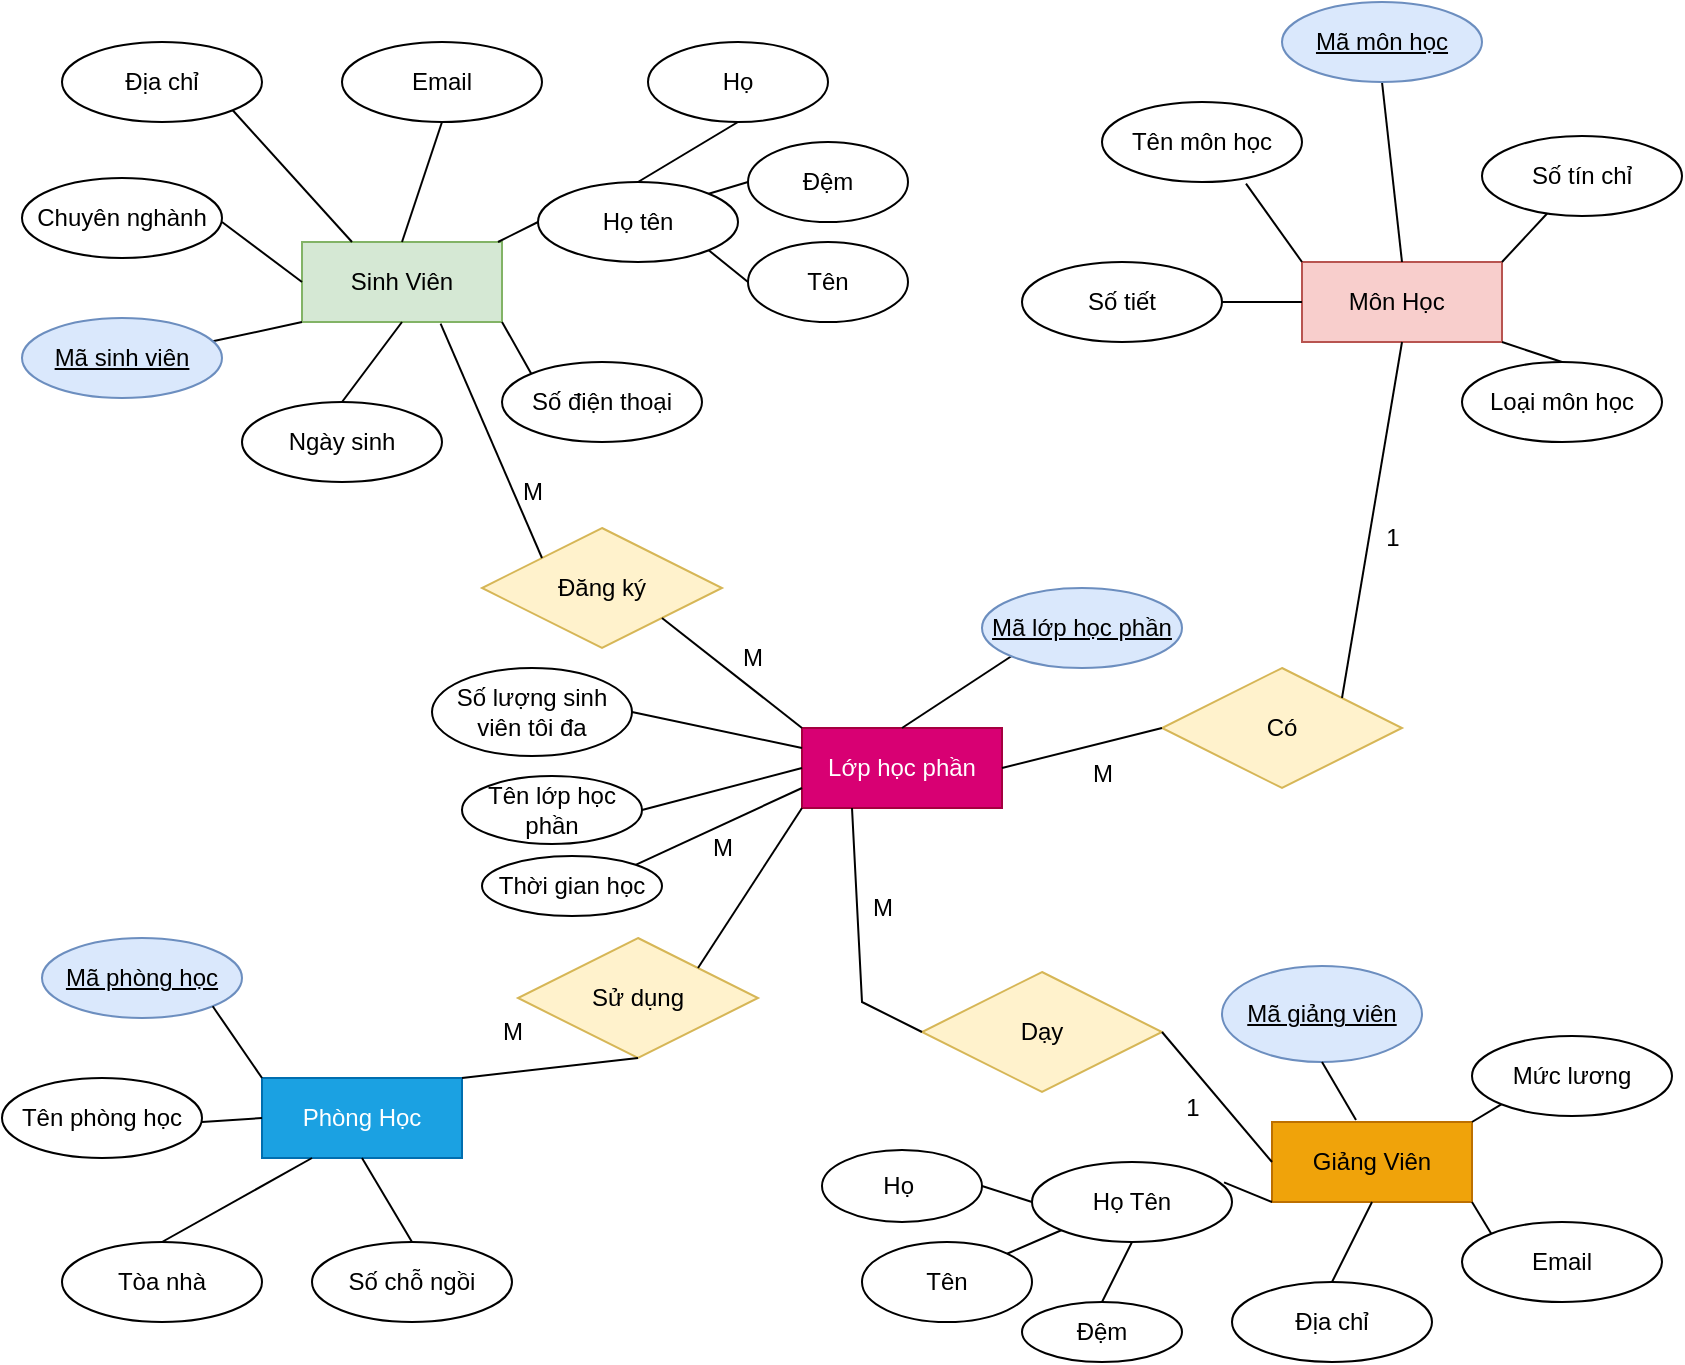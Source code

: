 <mxfile version="26.2.15">
  <diagram id="R2lEEEUBdFMjLlhIrx00" name="Page-1">
    <mxGraphModel dx="1042" dy="570" grid="1" gridSize="10" guides="1" tooltips="1" connect="1" arrows="1" fold="1" page="1" pageScale="1" pageWidth="850" pageHeight="1100" math="0" shadow="0" extFonts="Permanent Marker^https://fonts.googleapis.com/css?family=Permanent+Marker">
      <root>
        <mxCell id="0" />
        <mxCell id="1" parent="0" />
        <mxCell id="PMT8ZnOJyHkaYHEn1Fsm-1" value="Sinh Viên" style="whiteSpace=wrap;html=1;align=center;fillColor=#d5e8d4;strokeColor=#82b366;" parent="1" vertex="1">
          <mxGeometry x="160" y="133" width="100" height="40" as="geometry" />
        </mxCell>
        <mxCell id="PMT8ZnOJyHkaYHEn1Fsm-2" value="Giảng Viên" style="whiteSpace=wrap;html=1;align=center;fillColor=#f0a30a;fontColor=#000000;strokeColor=#BD7000;" parent="1" vertex="1">
          <mxGeometry x="645" y="573" width="100" height="40" as="geometry" />
        </mxCell>
        <mxCell id="PMT8ZnOJyHkaYHEn1Fsm-3" value="Môn Học&lt;span style=&quot;white-space: pre;&quot;&gt;&#x9;&lt;/span&gt;" style="whiteSpace=wrap;html=1;align=center;fillColor=#f8cecc;strokeColor=#b85450;" parent="1" vertex="1">
          <mxGeometry x="660" y="143" width="100" height="40" as="geometry" />
        </mxCell>
        <mxCell id="PMT8ZnOJyHkaYHEn1Fsm-4" value="Phòng Học" style="whiteSpace=wrap;html=1;align=center;fillColor=#1ba1e2;fontColor=#ffffff;strokeColor=#006EAF;" parent="1" vertex="1">
          <mxGeometry x="140" y="551" width="100" height="40" as="geometry" />
        </mxCell>
        <mxCell id="PMT8ZnOJyHkaYHEn1Fsm-5" value="&lt;font style=&quot;vertical-align: inherit;&quot;&gt;&lt;font style=&quot;vertical-align: inherit;&quot;&gt;Địa chỉ&lt;/font&gt;&lt;/font&gt;" style="ellipse;whiteSpace=wrap;html=1;align=center;" parent="1" vertex="1">
          <mxGeometry x="40" y="33" width="100" height="40" as="geometry" />
        </mxCell>
        <mxCell id="PMT8ZnOJyHkaYHEn1Fsm-6" value="&lt;font style=&quot;vertical-align: inherit;&quot;&gt;&lt;font style=&quot;vertical-align: inherit;&quot;&gt;&lt;font style=&quot;vertical-align: inherit;&quot;&gt;&lt;font style=&quot;vertical-align: inherit;&quot;&gt;Email&lt;/font&gt;&lt;/font&gt;&lt;/font&gt;&lt;/font&gt;" style="ellipse;whiteSpace=wrap;html=1;align=center;" parent="1" vertex="1">
          <mxGeometry x="180" y="33" width="100" height="40" as="geometry" />
        </mxCell>
        <mxCell id="PMT8ZnOJyHkaYHEn1Fsm-7" value="&lt;font style=&quot;vertical-align: inherit;&quot;&gt;&lt;font style=&quot;vertical-align: inherit;&quot;&gt;&lt;font style=&quot;vertical-align: inherit;&quot;&gt;&lt;font style=&quot;vertical-align: inherit;&quot;&gt;Chuyên nghành&lt;/font&gt;&lt;/font&gt;&lt;/font&gt;&lt;/font&gt;" style="ellipse;whiteSpace=wrap;html=1;align=center;" parent="1" vertex="1">
          <mxGeometry x="20" y="101" width="100" height="40" as="geometry" />
        </mxCell>
        <mxCell id="PMT8ZnOJyHkaYHEn1Fsm-9" value="&lt;font style=&quot;vertical-align: inherit;&quot;&gt;&lt;font style=&quot;vertical-align: inherit;&quot;&gt;&lt;font style=&quot;vertical-align: inherit;&quot;&gt;&lt;font style=&quot;vertical-align: inherit;&quot;&gt;&lt;font style=&quot;vertical-align: inherit;&quot;&gt;&lt;font style=&quot;vertical-align: inherit;&quot;&gt;&lt;font style=&quot;vertical-align: inherit;&quot;&gt;&lt;font style=&quot;vertical-align: inherit;&quot;&gt;Ngày sinh&lt;/font&gt;&lt;/font&gt;&lt;/font&gt;&lt;/font&gt;&lt;/font&gt;&lt;/font&gt;&lt;/font&gt;&lt;/font&gt;" style="ellipse;whiteSpace=wrap;html=1;align=center;" parent="1" vertex="1">
          <mxGeometry x="130" y="213" width="100" height="40" as="geometry" />
        </mxCell>
        <mxCell id="PMT8ZnOJyHkaYHEn1Fsm-10" value="&lt;font style=&quot;vertical-align: inherit;&quot;&gt;&lt;font style=&quot;vertical-align: inherit;&quot;&gt;&lt;font style=&quot;vertical-align: inherit;&quot;&gt;&lt;font style=&quot;vertical-align: inherit;&quot;&gt;&lt;font style=&quot;vertical-align: inherit;&quot;&gt;&lt;font style=&quot;vertical-align: inherit;&quot;&gt;&lt;font style=&quot;vertical-align: inherit;&quot;&gt;&lt;font style=&quot;vertical-align: inherit;&quot;&gt;&lt;font style=&quot;vertical-align: inherit;&quot;&gt;&lt;font style=&quot;vertical-align: inherit;&quot;&gt;Họ tên&lt;/font&gt;&lt;/font&gt;&lt;/font&gt;&lt;/font&gt;&lt;/font&gt;&lt;/font&gt;&lt;/font&gt;&lt;/font&gt;&lt;/font&gt;&lt;/font&gt;" style="ellipse;whiteSpace=wrap;html=1;align=center;" parent="1" vertex="1">
          <mxGeometry x="278" y="103" width="100" height="40" as="geometry" />
        </mxCell>
        <mxCell id="PMT8ZnOJyHkaYHEn1Fsm-11" value="&lt;font style=&quot;vertical-align: inherit;&quot;&gt;&lt;font style=&quot;vertical-align: inherit;&quot;&gt;&lt;font style=&quot;vertical-align: inherit;&quot;&gt;&lt;font style=&quot;vertical-align: inherit;&quot;&gt;&lt;font style=&quot;vertical-align: inherit;&quot;&gt;&lt;font style=&quot;vertical-align: inherit;&quot;&gt;&lt;font style=&quot;vertical-align: inherit;&quot;&gt;&lt;font style=&quot;vertical-align: inherit;&quot;&gt;&lt;font style=&quot;vertical-align: inherit;&quot;&gt;&lt;font style=&quot;vertical-align: inherit;&quot;&gt;&lt;font style=&quot;vertical-align: inherit;&quot;&gt;&lt;font style=&quot;vertical-align: inherit;&quot;&gt;&lt;font style=&quot;vertical-align: inherit;&quot;&gt;&lt;font style=&quot;vertical-align: inherit;&quot;&gt;&lt;font style=&quot;vertical-align: inherit;&quot;&gt;&lt;font style=&quot;vertical-align: inherit;&quot;&gt;&lt;font style=&quot;vertical-align: inherit;&quot;&gt;&lt;font style=&quot;vertical-align: inherit;&quot;&gt;&lt;font style=&quot;vertical-align: inherit;&quot;&gt;&lt;font style=&quot;vertical-align: inherit;&quot;&gt;Họ&lt;/font&gt;&lt;/font&gt;&lt;/font&gt;&lt;/font&gt;&lt;/font&gt;&lt;/font&gt;&lt;/font&gt;&lt;/font&gt;&lt;/font&gt;&lt;/font&gt;&lt;/font&gt;&lt;/font&gt;&lt;/font&gt;&lt;/font&gt;&lt;/font&gt;&lt;/font&gt;&lt;/font&gt;&lt;/font&gt;&lt;/font&gt;&lt;/font&gt;" style="ellipse;whiteSpace=wrap;html=1;align=center;" parent="1" vertex="1">
          <mxGeometry x="333" y="33" width="90" height="40" as="geometry" />
        </mxCell>
        <mxCell id="PMT8ZnOJyHkaYHEn1Fsm-12" value="&lt;font style=&quot;vertical-align: inherit;&quot;&gt;&lt;font style=&quot;vertical-align: inherit;&quot;&gt;Đệm&lt;/font&gt;&lt;/font&gt;" style="ellipse;whiteSpace=wrap;html=1;align=center;" parent="1" vertex="1">
          <mxGeometry x="383" y="83" width="80" height="40" as="geometry" />
        </mxCell>
        <mxCell id="PMT8ZnOJyHkaYHEn1Fsm-13" value="&lt;font style=&quot;vertical-align: inherit;&quot;&gt;&lt;font style=&quot;vertical-align: inherit;&quot;&gt;&lt;font style=&quot;vertical-align: inherit;&quot;&gt;&lt;font style=&quot;vertical-align: inherit;&quot;&gt;&lt;font style=&quot;vertical-align: inherit;&quot;&gt;&lt;font style=&quot;vertical-align: inherit;&quot;&gt;&lt;font style=&quot;vertical-align: inherit;&quot;&gt;&lt;font style=&quot;vertical-align: inherit;&quot;&gt;&lt;font style=&quot;vertical-align: inherit;&quot;&gt;&lt;font style=&quot;vertical-align: inherit;&quot;&gt;&lt;font style=&quot;vertical-align: inherit;&quot;&gt;&lt;font style=&quot;vertical-align: inherit;&quot;&gt;Tên&lt;/font&gt;&lt;/font&gt;&lt;/font&gt;&lt;/font&gt;&lt;/font&gt;&lt;/font&gt;&lt;/font&gt;&lt;/font&gt;&lt;/font&gt;&lt;/font&gt;&lt;/font&gt;&lt;/font&gt;" style="ellipse;whiteSpace=wrap;html=1;align=center;" parent="1" vertex="1">
          <mxGeometry x="383" y="133" width="80" height="40" as="geometry" />
        </mxCell>
        <mxCell id="PMT8ZnOJyHkaYHEn1Fsm-14" value="" style="endArrow=none;html=1;rounded=0;entryX=0.5;entryY=1;entryDx=0;entryDy=0;exitX=0.5;exitY=0;exitDx=0;exitDy=0;" parent="1" source="PMT8ZnOJyHkaYHEn1Fsm-10" target="PMT8ZnOJyHkaYHEn1Fsm-11" edge="1">
          <mxGeometry relative="1" as="geometry">
            <mxPoint x="268" y="263" as="sourcePoint" />
            <mxPoint x="428" y="263" as="targetPoint" />
          </mxGeometry>
        </mxCell>
        <mxCell id="PMT8ZnOJyHkaYHEn1Fsm-15" value="" style="endArrow=none;html=1;rounded=0;entryX=0;entryY=0.5;entryDx=0;entryDy=0;exitX=1;exitY=1;exitDx=0;exitDy=0;" parent="1" source="PMT8ZnOJyHkaYHEn1Fsm-10" target="PMT8ZnOJyHkaYHEn1Fsm-13" edge="1">
          <mxGeometry relative="1" as="geometry">
            <mxPoint x="338" y="188" as="sourcePoint" />
            <mxPoint x="408" y="178" as="targetPoint" />
          </mxGeometry>
        </mxCell>
        <mxCell id="PMT8ZnOJyHkaYHEn1Fsm-16" value="" style="endArrow=none;html=1;rounded=0;entryX=0;entryY=0.5;entryDx=0;entryDy=0;exitX=1;exitY=0;exitDx=0;exitDy=0;" parent="1" source="PMT8ZnOJyHkaYHEn1Fsm-10" target="PMT8ZnOJyHkaYHEn1Fsm-12" edge="1">
          <mxGeometry relative="1" as="geometry">
            <mxPoint x="398" y="123" as="sourcePoint" />
            <mxPoint x="408" y="203" as="targetPoint" />
            <Array as="points" />
          </mxGeometry>
        </mxCell>
        <mxCell id="PMT8ZnOJyHkaYHEn1Fsm-17" value="" style="endArrow=none;html=1;rounded=0;exitX=1;exitY=0;exitDx=0;exitDy=0;entryX=0;entryY=0.5;entryDx=0;entryDy=0;" parent="1" target="PMT8ZnOJyHkaYHEn1Fsm-10" edge="1">
          <mxGeometry relative="1" as="geometry">
            <mxPoint x="258" y="133" as="sourcePoint" />
            <mxPoint x="438" y="263" as="targetPoint" />
          </mxGeometry>
        </mxCell>
        <mxCell id="PMT8ZnOJyHkaYHEn1Fsm-18" value="&lt;font style=&quot;vertical-align: inherit;&quot;&gt;&lt;font style=&quot;vertical-align: inherit;&quot;&gt;&lt;font style=&quot;vertical-align: inherit;&quot;&gt;&lt;font style=&quot;vertical-align: inherit;&quot;&gt;&lt;font style=&quot;vertical-align: inherit;&quot;&gt;&lt;font style=&quot;vertical-align: inherit;&quot;&gt;&lt;font style=&quot;vertical-align: inherit;&quot;&gt;&lt;font style=&quot;vertical-align: inherit;&quot;&gt;&lt;font style=&quot;vertical-align: inherit;&quot;&gt;&lt;font style=&quot;vertical-align: inherit;&quot;&gt;Số&amp;nbsp;điện thoại&lt;/font&gt;&lt;/font&gt;&lt;/font&gt;&lt;/font&gt;&lt;/font&gt;&lt;/font&gt;&lt;/font&gt;&lt;/font&gt;&lt;/font&gt;&lt;/font&gt;" style="ellipse;whiteSpace=wrap;html=1;align=center;" parent="1" vertex="1">
          <mxGeometry x="260" y="193" width="100" height="40" as="geometry" />
        </mxCell>
        <mxCell id="PMT8ZnOJyHkaYHEn1Fsm-19" value="" style="endArrow=none;html=1;rounded=0;entryX=0;entryY=0;entryDx=0;entryDy=0;exitX=1;exitY=1;exitDx=0;exitDy=0;" parent="1" source="PMT8ZnOJyHkaYHEn1Fsm-1" target="PMT8ZnOJyHkaYHEn1Fsm-18" edge="1">
          <mxGeometry relative="1" as="geometry">
            <mxPoint x="280" y="253" as="sourcePoint" />
            <mxPoint x="440" y="253" as="targetPoint" />
          </mxGeometry>
        </mxCell>
        <mxCell id="PMT8ZnOJyHkaYHEn1Fsm-20" value="" style="endArrow=none;html=1;rounded=0;entryX=1;entryY=1;entryDx=0;entryDy=0;exitX=0.25;exitY=0;exitDx=0;exitDy=0;" parent="1" source="PMT8ZnOJyHkaYHEn1Fsm-1" target="PMT8ZnOJyHkaYHEn1Fsm-5" edge="1">
          <mxGeometry relative="1" as="geometry">
            <mxPoint x="280" y="253" as="sourcePoint" />
            <mxPoint x="440" y="253" as="targetPoint" />
          </mxGeometry>
        </mxCell>
        <mxCell id="PMT8ZnOJyHkaYHEn1Fsm-21" value="" style="endArrow=none;html=1;rounded=0;entryX=0.5;entryY=1;entryDx=0;entryDy=0;exitX=0.5;exitY=0;exitDx=0;exitDy=0;" parent="1" source="PMT8ZnOJyHkaYHEn1Fsm-1" target="PMT8ZnOJyHkaYHEn1Fsm-6" edge="1">
          <mxGeometry relative="1" as="geometry">
            <mxPoint x="130" y="103" as="sourcePoint" />
            <mxPoint x="290" y="103" as="targetPoint" />
          </mxGeometry>
        </mxCell>
        <mxCell id="PMT8ZnOJyHkaYHEn1Fsm-22" value="" style="endArrow=none;html=1;rounded=0;exitX=1;exitY=0.5;exitDx=0;exitDy=0;entryX=0;entryY=0.5;entryDx=0;entryDy=0;" parent="1" target="PMT8ZnOJyHkaYHEn1Fsm-1" edge="1">
          <mxGeometry relative="1" as="geometry">
            <mxPoint x="120" y="123" as="sourcePoint" />
            <mxPoint x="440" y="253" as="targetPoint" />
          </mxGeometry>
        </mxCell>
        <mxCell id="PMT8ZnOJyHkaYHEn1Fsm-24" value="" style="endArrow=none;html=1;rounded=0;exitX=0.5;exitY=0;exitDx=0;exitDy=0;entryX=0.5;entryY=1;entryDx=0;entryDy=0;" parent="1" source="PMT8ZnOJyHkaYHEn1Fsm-9" target="PMT8ZnOJyHkaYHEn1Fsm-1" edge="1">
          <mxGeometry relative="1" as="geometry">
            <mxPoint x="280" y="253" as="sourcePoint" />
            <mxPoint x="440" y="253" as="targetPoint" />
          </mxGeometry>
        </mxCell>
        <mxCell id="PMT8ZnOJyHkaYHEn1Fsm-25" value="" style="endArrow=none;html=1;rounded=0;entryX=0;entryY=1;entryDx=0;entryDy=0;exitX=0.948;exitY=0.245;exitDx=0;exitDy=0;exitPerimeter=0;" parent="1" target="PMT8ZnOJyHkaYHEn1Fsm-1" edge="1">
          <mxGeometry relative="1" as="geometry">
            <mxPoint x="114.8" y="182.8" as="sourcePoint" />
            <mxPoint x="440" y="253" as="targetPoint" />
          </mxGeometry>
        </mxCell>
        <mxCell id="PMT8ZnOJyHkaYHEn1Fsm-27" value="&lt;font style=&quot;vertical-align: inherit;&quot;&gt;&lt;font style=&quot;vertical-align: inherit;&quot;&gt;&lt;font style=&quot;vertical-align: inherit;&quot;&gt;&lt;font style=&quot;vertical-align: inherit;&quot;&gt;&lt;font style=&quot;vertical-align: inherit;&quot;&gt;&lt;font style=&quot;vertical-align: inherit;&quot;&gt;&lt;font style=&quot;vertical-align: inherit;&quot;&gt;&lt;font style=&quot;vertical-align: inherit;&quot;&gt;&lt;font style=&quot;vertical-align: inherit;&quot;&gt;&lt;font style=&quot;vertical-align: inherit;&quot;&gt;&lt;font style=&quot;vertical-align: inherit;&quot;&gt;&lt;font style=&quot;vertical-align: inherit;&quot;&gt;Số tiết&lt;/font&gt;&lt;/font&gt;&lt;/font&gt;&lt;/font&gt;&lt;/font&gt;&lt;/font&gt;&lt;/font&gt;&lt;/font&gt;&lt;/font&gt;&lt;/font&gt;&lt;/font&gt;&lt;/font&gt;" style="ellipse;whiteSpace=wrap;html=1;align=center;" parent="1" vertex="1">
          <mxGeometry x="520" y="143" width="100" height="40" as="geometry" />
        </mxCell>
        <mxCell id="PMT8ZnOJyHkaYHEn1Fsm-28" value="&lt;font style=&quot;vertical-align: inherit;&quot;&gt;&lt;font style=&quot;vertical-align: inherit;&quot;&gt;&lt;font style=&quot;vertical-align: inherit;&quot;&gt;&lt;font style=&quot;vertical-align: inherit;&quot;&gt;&lt;font style=&quot;vertical-align: inherit;&quot;&gt;&lt;font style=&quot;vertical-align: inherit;&quot;&gt;&lt;font style=&quot;vertical-align: inherit;&quot;&gt;&lt;font style=&quot;vertical-align: inherit;&quot;&gt;&lt;font style=&quot;vertical-align: inherit;&quot;&gt;&lt;font style=&quot;vertical-align: inherit;&quot;&gt;&lt;font style=&quot;vertical-align: inherit;&quot;&gt;&lt;font style=&quot;vertical-align: inherit;&quot;&gt;Tên môn học&lt;/font&gt;&lt;/font&gt;&lt;/font&gt;&lt;/font&gt;&lt;/font&gt;&lt;/font&gt;&lt;/font&gt;&lt;/font&gt;&lt;/font&gt;&lt;/font&gt;&lt;/font&gt;&lt;/font&gt;" style="ellipse;whiteSpace=wrap;html=1;align=center;" parent="1" vertex="1">
          <mxGeometry x="560" y="63" width="100" height="40" as="geometry" />
        </mxCell>
        <mxCell id="PMT8ZnOJyHkaYHEn1Fsm-29" value="&lt;font style=&quot;vertical-align: inherit;&quot;&gt;&lt;font style=&quot;vertical-align: inherit;&quot;&gt;&lt;font style=&quot;vertical-align: inherit;&quot;&gt;&lt;font style=&quot;vertical-align: inherit;&quot;&gt;&lt;font style=&quot;vertical-align: inherit;&quot;&gt;&lt;font style=&quot;vertical-align: inherit;&quot;&gt;&lt;font style=&quot;vertical-align: inherit;&quot;&gt;&lt;font style=&quot;vertical-align: inherit;&quot;&gt;&lt;font style=&quot;vertical-align: inherit;&quot;&gt;&lt;font style=&quot;vertical-align: inherit;&quot;&gt;&lt;font style=&quot;vertical-align: inherit;&quot;&gt;&lt;font style=&quot;vertical-align: inherit;&quot;&gt;Loại môn học&lt;/font&gt;&lt;/font&gt;&lt;/font&gt;&lt;/font&gt;&lt;/font&gt;&lt;/font&gt;&lt;/font&gt;&lt;/font&gt;&lt;/font&gt;&lt;/font&gt;&lt;/font&gt;&lt;/font&gt;" style="ellipse;whiteSpace=wrap;html=1;align=center;" parent="1" vertex="1">
          <mxGeometry x="740" y="193" width="100" height="40" as="geometry" />
        </mxCell>
        <mxCell id="PMT8ZnOJyHkaYHEn1Fsm-30" value="&lt;font style=&quot;vertical-align: inherit;&quot;&gt;&lt;font style=&quot;vertical-align: inherit;&quot;&gt;&lt;font style=&quot;vertical-align: inherit;&quot;&gt;&lt;font style=&quot;vertical-align: inherit;&quot;&gt;&lt;font style=&quot;vertical-align: inherit;&quot;&gt;&lt;font style=&quot;vertical-align: inherit;&quot;&gt;&lt;font style=&quot;vertical-align: inherit;&quot;&gt;&lt;font style=&quot;vertical-align: inherit;&quot;&gt;&lt;font style=&quot;vertical-align: inherit;&quot;&gt;&lt;font style=&quot;vertical-align: inherit;&quot;&gt;&lt;font style=&quot;vertical-align: inherit;&quot;&gt;&lt;font style=&quot;vertical-align: inherit;&quot;&gt;&lt;font style=&quot;vertical-align: inherit;&quot;&gt;&lt;font style=&quot;vertical-align: inherit;&quot;&gt;Số tín chỉ&lt;/font&gt;&lt;/font&gt;&lt;/font&gt;&lt;/font&gt;&lt;/font&gt;&lt;/font&gt;&lt;/font&gt;&lt;/font&gt;&lt;/font&gt;&lt;/font&gt;&lt;/font&gt;&lt;/font&gt;&lt;/font&gt;&lt;/font&gt;" style="ellipse;whiteSpace=wrap;html=1;align=center;" parent="1" vertex="1">
          <mxGeometry x="750" y="80" width="100" height="40" as="geometry" />
        </mxCell>
        <mxCell id="PMT8ZnOJyHkaYHEn1Fsm-36" value="" style="endArrow=none;html=1;rounded=0;entryX=0.5;entryY=0;entryDx=0;entryDy=0;exitX=0.5;exitY=1;exitDx=0;exitDy=0;" parent="1" source="6bLUymdj05WelpJiwfpO-2" target="PMT8ZnOJyHkaYHEn1Fsm-3" edge="1">
          <mxGeometry relative="1" as="geometry">
            <mxPoint x="720" y="63" as="sourcePoint" />
            <mxPoint x="490" y="173" as="targetPoint" />
          </mxGeometry>
        </mxCell>
        <mxCell id="PMT8ZnOJyHkaYHEn1Fsm-37" value="&lt;font style=&quot;vertical-align: inherit;&quot;&gt;&lt;font style=&quot;vertical-align: inherit;&quot;&gt;Lớp học phần&lt;/font&gt;&lt;/font&gt;" style="whiteSpace=wrap;html=1;align=center;fillColor=#d80073;fontColor=#ffffff;strokeColor=#A50040;" parent="1" vertex="1">
          <mxGeometry x="410" y="376" width="100" height="40" as="geometry" />
        </mxCell>
        <mxCell id="PMT8ZnOJyHkaYHEn1Fsm-39" value="" style="endArrow=none;html=1;rounded=0;entryX=0.5;entryY=0;entryDx=0;entryDy=0;exitX=0;exitY=1;exitDx=0;exitDy=0;" parent="1" source="6bLUymdj05WelpJiwfpO-3" target="PMT8ZnOJyHkaYHEn1Fsm-37" edge="1">
          <mxGeometry relative="1" as="geometry">
            <mxPoint x="540" y="336" as="sourcePoint" />
            <mxPoint x="490" y="336" as="targetPoint" />
          </mxGeometry>
        </mxCell>
        <mxCell id="6bLUymdj05WelpJiwfpO-1" value="Mã sinh viên" style="ellipse;whiteSpace=wrap;html=1;align=center;fontStyle=4;fillColor=#dae8fc;strokeColor=#6c8ebf;" vertex="1" parent="1">
          <mxGeometry x="20" y="171" width="100" height="40" as="geometry" />
        </mxCell>
        <mxCell id="6bLUymdj05WelpJiwfpO-2" value="Mã môn học" style="ellipse;whiteSpace=wrap;html=1;align=center;fontStyle=4;fillColor=#dae8fc;strokeColor=#6c8ebf;" vertex="1" parent="1">
          <mxGeometry x="650" y="13" width="100" height="40" as="geometry" />
        </mxCell>
        <mxCell id="6bLUymdj05WelpJiwfpO-3" value="Mã lớp học phần" style="ellipse;whiteSpace=wrap;html=1;align=center;fontStyle=4;fillColor=#dae8fc;strokeColor=#6c8ebf;" vertex="1" parent="1">
          <mxGeometry x="500" y="306" width="100" height="40" as="geometry" />
        </mxCell>
        <mxCell id="6bLUymdj05WelpJiwfpO-4" value="Đăng ký" style="shape=rhombus;perimeter=rhombusPerimeter;whiteSpace=wrap;html=1;align=center;fillColor=#fff2cc;strokeColor=#d6b656;" vertex="1" parent="1">
          <mxGeometry x="250" y="276" width="120" height="60" as="geometry" />
        </mxCell>
        <mxCell id="6bLUymdj05WelpJiwfpO-5" value="" style="endArrow=none;html=1;rounded=0;entryX=0.693;entryY=1.021;entryDx=0;entryDy=0;entryPerimeter=0;exitX=0;exitY=0;exitDx=0;exitDy=0;" edge="1" parent="1" source="6bLUymdj05WelpJiwfpO-4" target="PMT8ZnOJyHkaYHEn1Fsm-1">
          <mxGeometry relative="1" as="geometry">
            <mxPoint x="360" y="303" as="sourcePoint" />
            <mxPoint x="520" y="303" as="targetPoint" />
          </mxGeometry>
        </mxCell>
        <mxCell id="6bLUymdj05WelpJiwfpO-6" value="" style="endArrow=none;html=1;rounded=0;entryX=1;entryY=1;entryDx=0;entryDy=0;exitX=0;exitY=0;exitDx=0;exitDy=0;" edge="1" parent="1" source="PMT8ZnOJyHkaYHEn1Fsm-37" target="6bLUymdj05WelpJiwfpO-4">
          <mxGeometry relative="1" as="geometry">
            <mxPoint x="421" y="360" as="sourcePoint" />
            <mxPoint x="370" y="236" as="targetPoint" />
          </mxGeometry>
        </mxCell>
        <mxCell id="6bLUymdj05WelpJiwfpO-7" value="M" style="text;html=1;align=center;verticalAlign=middle;resizable=0;points=[];autosize=1;strokeColor=none;fillColor=none;" vertex="1" parent="1">
          <mxGeometry x="370" y="326" width="30" height="30" as="geometry" />
        </mxCell>
        <mxCell id="6bLUymdj05WelpJiwfpO-8" value="M" style="text;html=1;align=center;verticalAlign=middle;resizable=0;points=[];autosize=1;strokeColor=none;fillColor=none;" vertex="1" parent="1">
          <mxGeometry x="260" y="243" width="30" height="30" as="geometry" />
        </mxCell>
        <mxCell id="6bLUymdj05WelpJiwfpO-9" value="Có" style="shape=rhombus;perimeter=rhombusPerimeter;whiteSpace=wrap;html=1;align=center;fillColor=#fff2cc;strokeColor=#d6b656;" vertex="1" parent="1">
          <mxGeometry x="590" y="346" width="120" height="60" as="geometry" />
        </mxCell>
        <mxCell id="6bLUymdj05WelpJiwfpO-18" value="" style="endArrow=none;html=1;rounded=0;entryX=1;entryY=0.5;entryDx=0;entryDy=0;exitX=0;exitY=0.5;exitDx=0;exitDy=0;" edge="1" parent="1" source="6bLUymdj05WelpJiwfpO-9" target="PMT8ZnOJyHkaYHEn1Fsm-37">
          <mxGeometry relative="1" as="geometry">
            <mxPoint x="565" y="356" as="sourcePoint" />
            <mxPoint x="510" y="392" as="targetPoint" />
          </mxGeometry>
        </mxCell>
        <mxCell id="6bLUymdj05WelpJiwfpO-20" value="" style="endArrow=none;html=1;rounded=0;entryX=1;entryY=0;entryDx=0;entryDy=0;exitX=0.5;exitY=1;exitDx=0;exitDy=0;" edge="1" parent="1" source="PMT8ZnOJyHkaYHEn1Fsm-3" target="6bLUymdj05WelpJiwfpO-9">
          <mxGeometry relative="1" as="geometry">
            <mxPoint x="775" y="363" as="sourcePoint" />
            <mxPoint x="685" y="373" as="targetPoint" />
          </mxGeometry>
        </mxCell>
        <mxCell id="6bLUymdj05WelpJiwfpO-22" value="M" style="text;html=1;align=center;verticalAlign=middle;resizable=0;points=[];autosize=1;strokeColor=none;fillColor=none;" vertex="1" parent="1">
          <mxGeometry x="545" y="384" width="30" height="30" as="geometry" />
        </mxCell>
        <mxCell id="6bLUymdj05WelpJiwfpO-23" value="1" style="text;html=1;align=center;verticalAlign=middle;resizable=0;points=[];autosize=1;strokeColor=none;fillColor=none;" vertex="1" parent="1">
          <mxGeometry x="690" y="266" width="30" height="30" as="geometry" />
        </mxCell>
        <mxCell id="6bLUymdj05WelpJiwfpO-24" value="Mã giảng viên" style="ellipse;whiteSpace=wrap;html=1;align=center;fontStyle=4;fillColor=#dae8fc;strokeColor=#6c8ebf;" vertex="1" parent="1">
          <mxGeometry x="620" y="495" width="100" height="48" as="geometry" />
        </mxCell>
        <mxCell id="6bLUymdj05WelpJiwfpO-25" value="Mã phòng học" style="ellipse;whiteSpace=wrap;html=1;align=center;fontStyle=4;fillColor=#dae8fc;strokeColor=#6c8ebf;" vertex="1" parent="1">
          <mxGeometry x="30" y="481" width="100" height="40" as="geometry" />
        </mxCell>
        <mxCell id="6bLUymdj05WelpJiwfpO-26" value="Dạy" style="shape=rhombus;perimeter=rhombusPerimeter;whiteSpace=wrap;html=1;align=center;fillColor=#fff2cc;strokeColor=#d6b656;" vertex="1" parent="1">
          <mxGeometry x="470" y="498" width="120" height="60" as="geometry" />
        </mxCell>
        <mxCell id="6bLUymdj05WelpJiwfpO-31" value="" style="endArrow=none;html=1;rounded=0;exitX=1;exitY=0.5;exitDx=0;exitDy=0;" edge="1" parent="1" source="PMT8ZnOJyHkaYHEn1Fsm-27">
          <mxGeometry relative="1" as="geometry">
            <mxPoint x="630" y="223" as="sourcePoint" />
            <mxPoint x="660" y="163" as="targetPoint" />
            <Array as="points">
              <mxPoint x="650" y="163" />
            </Array>
          </mxGeometry>
        </mxCell>
        <mxCell id="6bLUymdj05WelpJiwfpO-35" value="" style="endArrow=none;html=1;rounded=0;entryX=0;entryY=0;entryDx=0;entryDy=0;exitX=0.72;exitY=1.021;exitDx=0;exitDy=0;exitPerimeter=0;" edge="1" parent="1" source="PMT8ZnOJyHkaYHEn1Fsm-28" target="PMT8ZnOJyHkaYHEn1Fsm-3">
          <mxGeometry relative="1" as="geometry">
            <mxPoint x="360" y="133" as="sourcePoint" />
            <mxPoint x="520" y="133" as="targetPoint" />
          </mxGeometry>
        </mxCell>
        <mxCell id="6bLUymdj05WelpJiwfpO-36" value="" style="endArrow=none;html=1;rounded=0;entryX=1;entryY=0;entryDx=0;entryDy=0;" edge="1" parent="1" source="PMT8ZnOJyHkaYHEn1Fsm-30" target="PMT8ZnOJyHkaYHEn1Fsm-3">
          <mxGeometry relative="1" as="geometry">
            <mxPoint x="800" y="123" as="sourcePoint" />
            <mxPoint x="520" y="133" as="targetPoint" />
          </mxGeometry>
        </mxCell>
        <mxCell id="6bLUymdj05WelpJiwfpO-37" value="" style="endArrow=none;html=1;rounded=0;entryX=0.5;entryY=0;entryDx=0;entryDy=0;exitX=1;exitY=1;exitDx=0;exitDy=0;" edge="1" parent="1" source="PMT8ZnOJyHkaYHEn1Fsm-3" target="PMT8ZnOJyHkaYHEn1Fsm-29">
          <mxGeometry relative="1" as="geometry">
            <mxPoint x="360" y="213" as="sourcePoint" />
            <mxPoint x="520" y="213" as="targetPoint" />
          </mxGeometry>
        </mxCell>
        <mxCell id="6bLUymdj05WelpJiwfpO-38" value="" style="endArrow=none;html=1;rounded=0;entryX=0;entryY=0.5;entryDx=0;entryDy=0;exitX=1;exitY=0.5;exitDx=0;exitDy=0;" edge="1" parent="1" source="6bLUymdj05WelpJiwfpO-26" target="PMT8ZnOJyHkaYHEn1Fsm-2">
          <mxGeometry relative="1" as="geometry">
            <mxPoint x="465" y="482.58" as="sourcePoint" />
            <mxPoint x="625" y="482.58" as="targetPoint" />
          </mxGeometry>
        </mxCell>
        <mxCell id="6bLUymdj05WelpJiwfpO-39" value="" style="endArrow=none;html=1;rounded=0;entryX=0;entryY=0.5;entryDx=0;entryDy=0;exitX=0.25;exitY=1;exitDx=0;exitDy=0;" edge="1" parent="1" source="PMT8ZnOJyHkaYHEn1Fsm-37" target="6bLUymdj05WelpJiwfpO-26">
          <mxGeometry relative="1" as="geometry">
            <mxPoint x="360" y="463" as="sourcePoint" />
            <mxPoint x="520" y="463" as="targetPoint" />
            <Array as="points">
              <mxPoint x="440" y="513" />
            </Array>
          </mxGeometry>
        </mxCell>
        <mxCell id="6bLUymdj05WelpJiwfpO-40" value="1" style="text;html=1;align=center;verticalAlign=middle;resizable=0;points=[];autosize=1;strokeColor=none;fillColor=none;" vertex="1" parent="1">
          <mxGeometry x="590" y="551" width="30" height="30" as="geometry" />
        </mxCell>
        <mxCell id="6bLUymdj05WelpJiwfpO-41" value="M" style="text;html=1;align=center;verticalAlign=middle;resizable=0;points=[];autosize=1;strokeColor=none;fillColor=none;" vertex="1" parent="1">
          <mxGeometry x="435" y="451" width="30" height="30" as="geometry" />
        </mxCell>
        <mxCell id="6bLUymdj05WelpJiwfpO-42" value="" style="endArrow=none;html=1;rounded=0;exitX=1;exitY=1;exitDx=0;exitDy=0;entryX=0;entryY=0;entryDx=0;entryDy=0;" edge="1" parent="1" source="6bLUymdj05WelpJiwfpO-25" target="PMT8ZnOJyHkaYHEn1Fsm-4">
          <mxGeometry relative="1" as="geometry">
            <mxPoint x="360" y="553" as="sourcePoint" />
            <mxPoint x="520" y="553" as="targetPoint" />
          </mxGeometry>
        </mxCell>
        <mxCell id="6bLUymdj05WelpJiwfpO-43" value="Sử dụng" style="shape=rhombus;perimeter=rhombusPerimeter;whiteSpace=wrap;html=1;align=center;fillColor=#fff2cc;strokeColor=#d6b656;" vertex="1" parent="1">
          <mxGeometry x="268" y="481" width="120" height="60" as="geometry" />
        </mxCell>
        <mxCell id="6bLUymdj05WelpJiwfpO-49" value="" style="endArrow=none;html=1;rounded=0;exitX=0;exitY=1;exitDx=0;exitDy=0;entryX=1;entryY=0;entryDx=0;entryDy=0;" edge="1" parent="1" source="PMT8ZnOJyHkaYHEn1Fsm-37" target="6bLUymdj05WelpJiwfpO-43">
          <mxGeometry relative="1" as="geometry">
            <mxPoint x="360" y="553" as="sourcePoint" />
            <mxPoint x="520" y="553" as="targetPoint" />
          </mxGeometry>
        </mxCell>
        <mxCell id="6bLUymdj05WelpJiwfpO-50" value="" style="endArrow=none;html=1;rounded=0;exitX=0.5;exitY=1;exitDx=0;exitDy=0;entryX=1;entryY=0;entryDx=0;entryDy=0;" edge="1" parent="1" source="6bLUymdj05WelpJiwfpO-43" target="PMT8ZnOJyHkaYHEn1Fsm-4">
          <mxGeometry relative="1" as="geometry">
            <mxPoint x="360" y="553" as="sourcePoint" />
            <mxPoint x="520" y="553" as="targetPoint" />
          </mxGeometry>
        </mxCell>
        <mxCell id="6bLUymdj05WelpJiwfpO-51" value="M" style="text;html=1;align=center;verticalAlign=middle;resizable=0;points=[];autosize=1;strokeColor=none;fillColor=none;" vertex="1" parent="1">
          <mxGeometry x="355" y="421" width="30" height="30" as="geometry" />
        </mxCell>
        <mxCell id="6bLUymdj05WelpJiwfpO-52" value="M" style="text;html=1;align=center;verticalAlign=middle;resizable=0;points=[];autosize=1;strokeColor=none;fillColor=none;" vertex="1" parent="1">
          <mxGeometry x="250" y="513" width="30" height="30" as="geometry" />
        </mxCell>
        <mxCell id="6bLUymdj05WelpJiwfpO-53" value="" style="endArrow=none;html=1;rounded=0;entryX=0.5;entryY=1;entryDx=0;entryDy=0;" edge="1" parent="1" target="6bLUymdj05WelpJiwfpO-24">
          <mxGeometry relative="1" as="geometry">
            <mxPoint x="687" y="572" as="sourcePoint" />
            <mxPoint x="680" y="543" as="targetPoint" />
          </mxGeometry>
        </mxCell>
        <mxCell id="6bLUymdj05WelpJiwfpO-55" value="&lt;font style=&quot;vertical-align: inherit;&quot;&gt;&lt;font style=&quot;vertical-align: inherit;&quot;&gt;&lt;font style=&quot;vertical-align: inherit;&quot;&gt;&lt;font style=&quot;vertical-align: inherit;&quot;&gt;&lt;font style=&quot;vertical-align: inherit;&quot;&gt;&lt;font style=&quot;vertical-align: inherit;&quot;&gt;&lt;font style=&quot;vertical-align: inherit;&quot;&gt;&lt;font style=&quot;vertical-align: inherit;&quot;&gt;Tên phòng học&lt;/font&gt;&lt;/font&gt;&lt;/font&gt;&lt;/font&gt;&lt;/font&gt;&lt;/font&gt;&lt;/font&gt;&lt;/font&gt;" style="ellipse;whiteSpace=wrap;html=1;align=center;" vertex="1" parent="1">
          <mxGeometry x="10" y="551" width="100" height="40" as="geometry" />
        </mxCell>
        <mxCell id="6bLUymdj05WelpJiwfpO-56" value="&lt;font style=&quot;vertical-align: inherit;&quot;&gt;&lt;font style=&quot;vertical-align: inherit;&quot;&gt;&lt;font style=&quot;vertical-align: inherit;&quot;&gt;&lt;font style=&quot;vertical-align: inherit;&quot;&gt;&lt;font style=&quot;vertical-align: inherit;&quot;&gt;&lt;font style=&quot;vertical-align: inherit;&quot;&gt;&lt;font style=&quot;vertical-align: inherit;&quot;&gt;&lt;font style=&quot;vertical-align: inherit;&quot;&gt;Tòa nhà&lt;/font&gt;&lt;/font&gt;&lt;/font&gt;&lt;/font&gt;&lt;/font&gt;&lt;/font&gt;&lt;/font&gt;&lt;/font&gt;" style="ellipse;whiteSpace=wrap;html=1;align=center;" vertex="1" parent="1">
          <mxGeometry x="40" y="633" width="100" height="40" as="geometry" />
        </mxCell>
        <mxCell id="6bLUymdj05WelpJiwfpO-57" value="&lt;font style=&quot;vertical-align: inherit;&quot;&gt;&lt;font style=&quot;vertical-align: inherit;&quot;&gt;&lt;font style=&quot;vertical-align: inherit;&quot;&gt;&lt;font style=&quot;vertical-align: inherit;&quot;&gt;&lt;font style=&quot;vertical-align: inherit;&quot;&gt;&lt;font style=&quot;vertical-align: inherit;&quot;&gt;&lt;font style=&quot;vertical-align: inherit;&quot;&gt;&lt;font style=&quot;vertical-align: inherit;&quot;&gt;Số chỗ ngồi&lt;/font&gt;&lt;/font&gt;&lt;/font&gt;&lt;/font&gt;&lt;/font&gt;&lt;/font&gt;&lt;/font&gt;&lt;/font&gt;" style="ellipse;whiteSpace=wrap;html=1;align=center;" vertex="1" parent="1">
          <mxGeometry x="165" y="633" width="100" height="40" as="geometry" />
        </mxCell>
        <mxCell id="6bLUymdj05WelpJiwfpO-59" value="" style="endArrow=none;html=1;rounded=0;exitX=1;exitY=0.5;exitDx=0;exitDy=0;entryX=0;entryY=0.5;entryDx=0;entryDy=0;" edge="1" parent="1" target="PMT8ZnOJyHkaYHEn1Fsm-4">
          <mxGeometry relative="1" as="geometry">
            <mxPoint x="110" y="573" as="sourcePoint" />
            <mxPoint x="500" y="463" as="targetPoint" />
          </mxGeometry>
        </mxCell>
        <mxCell id="6bLUymdj05WelpJiwfpO-60" value="" style="endArrow=none;html=1;rounded=0;exitX=0.5;exitY=0;exitDx=0;exitDy=0;entryX=0.25;entryY=1;entryDx=0;entryDy=0;" edge="1" parent="1" source="6bLUymdj05WelpJiwfpO-56" target="PMT8ZnOJyHkaYHEn1Fsm-4">
          <mxGeometry relative="1" as="geometry">
            <mxPoint x="340" y="463" as="sourcePoint" />
            <mxPoint x="500" y="463" as="targetPoint" />
          </mxGeometry>
        </mxCell>
        <mxCell id="6bLUymdj05WelpJiwfpO-61" value="" style="endArrow=none;html=1;rounded=0;exitX=0.5;exitY=0;exitDx=0;exitDy=0;entryX=0.5;entryY=1;entryDx=0;entryDy=0;" edge="1" parent="1" source="6bLUymdj05WelpJiwfpO-57" target="PMT8ZnOJyHkaYHEn1Fsm-4">
          <mxGeometry relative="1" as="geometry">
            <mxPoint x="340" y="463" as="sourcePoint" />
            <mxPoint x="500" y="463" as="targetPoint" />
          </mxGeometry>
        </mxCell>
        <mxCell id="6bLUymdj05WelpJiwfpO-62" value="&lt;font style=&quot;vertical-align: inherit;&quot;&gt;&lt;font style=&quot;vertical-align: inherit;&quot;&gt;&lt;font style=&quot;vertical-align: inherit;&quot;&gt;&lt;font style=&quot;vertical-align: inherit;&quot;&gt;&lt;font style=&quot;vertical-align: inherit;&quot;&gt;&lt;font style=&quot;vertical-align: inherit;&quot;&gt;&lt;font style=&quot;vertical-align: inherit;&quot;&gt;&lt;font style=&quot;vertical-align: inherit;&quot;&gt;Họ Tên&lt;/font&gt;&lt;/font&gt;&lt;/font&gt;&lt;/font&gt;&lt;/font&gt;&lt;/font&gt;&lt;/font&gt;&lt;/font&gt;" style="ellipse;whiteSpace=wrap;html=1;align=center;" vertex="1" parent="1">
          <mxGeometry x="525" y="593" width="100" height="40" as="geometry" />
        </mxCell>
        <mxCell id="6bLUymdj05WelpJiwfpO-63" value="" style="endArrow=none;html=1;rounded=0;entryX=0;entryY=1;entryDx=0;entryDy=0;exitX=0.96;exitY=0.255;exitDx=0;exitDy=0;exitPerimeter=0;" edge="1" parent="1" source="6bLUymdj05WelpJiwfpO-62" target="PMT8ZnOJyHkaYHEn1Fsm-2">
          <mxGeometry relative="1" as="geometry">
            <mxPoint x="340" y="563" as="sourcePoint" />
            <mxPoint x="500" y="563" as="targetPoint" />
          </mxGeometry>
        </mxCell>
        <mxCell id="6bLUymdj05WelpJiwfpO-64" value="&lt;font style=&quot;vertical-align: inherit;&quot;&gt;&lt;font style=&quot;vertical-align: inherit;&quot;&gt;&lt;font style=&quot;vertical-align: inherit;&quot;&gt;&lt;font style=&quot;vertical-align: inherit;&quot;&gt;&lt;font style=&quot;vertical-align: inherit;&quot;&gt;&lt;font style=&quot;vertical-align: inherit;&quot;&gt;&lt;font style=&quot;vertical-align: inherit;&quot;&gt;&lt;font style=&quot;vertical-align: inherit;&quot;&gt;Họ&amp;nbsp;&lt;/font&gt;&lt;/font&gt;&lt;/font&gt;&lt;/font&gt;&lt;/font&gt;&lt;/font&gt;&lt;/font&gt;&lt;/font&gt;" style="ellipse;whiteSpace=wrap;html=1;align=center;" vertex="1" parent="1">
          <mxGeometry x="420" y="587" width="80" height="36" as="geometry" />
        </mxCell>
        <mxCell id="6bLUymdj05WelpJiwfpO-65" value="&lt;font style=&quot;vertical-align: inherit;&quot;&gt;&lt;font style=&quot;vertical-align: inherit;&quot;&gt;&lt;font style=&quot;vertical-align: inherit;&quot;&gt;&lt;font style=&quot;vertical-align: inherit;&quot;&gt;&lt;font style=&quot;vertical-align: inherit;&quot;&gt;&lt;font style=&quot;vertical-align: inherit;&quot;&gt;&lt;font style=&quot;vertical-align: inherit;&quot;&gt;&lt;font style=&quot;vertical-align: inherit;&quot;&gt;Tên&lt;/font&gt;&lt;/font&gt;&lt;/font&gt;&lt;/font&gt;&lt;/font&gt;&lt;/font&gt;&lt;/font&gt;&lt;/font&gt;" style="ellipse;whiteSpace=wrap;html=1;align=center;" vertex="1" parent="1">
          <mxGeometry x="440" y="633" width="85" height="40" as="geometry" />
        </mxCell>
        <mxCell id="6bLUymdj05WelpJiwfpO-66" value="Đệm" style="ellipse;whiteSpace=wrap;html=1;align=center;" vertex="1" parent="1">
          <mxGeometry x="520" y="663" width="80" height="30" as="geometry" />
        </mxCell>
        <mxCell id="6bLUymdj05WelpJiwfpO-68" value="" style="endArrow=none;html=1;rounded=0;entryX=0;entryY=0.5;entryDx=0;entryDy=0;exitX=1;exitY=0.5;exitDx=0;exitDy=0;" edge="1" parent="1" source="6bLUymdj05WelpJiwfpO-64" target="6bLUymdj05WelpJiwfpO-62">
          <mxGeometry relative="1" as="geometry">
            <mxPoint x="340" y="547" as="sourcePoint" />
            <mxPoint x="500" y="547" as="targetPoint" />
          </mxGeometry>
        </mxCell>
        <mxCell id="6bLUymdj05WelpJiwfpO-69" value="" style="endArrow=none;html=1;rounded=0;entryX=0;entryY=1;entryDx=0;entryDy=0;exitX=1;exitY=0;exitDx=0;exitDy=0;" edge="1" parent="1" source="6bLUymdj05WelpJiwfpO-65" target="6bLUymdj05WelpJiwfpO-62">
          <mxGeometry relative="1" as="geometry">
            <mxPoint x="340" y="547" as="sourcePoint" />
            <mxPoint x="500" y="547" as="targetPoint" />
          </mxGeometry>
        </mxCell>
        <mxCell id="6bLUymdj05WelpJiwfpO-70" value="" style="endArrow=none;html=1;rounded=0;entryX=0.5;entryY=1;entryDx=0;entryDy=0;exitX=0.5;exitY=0;exitDx=0;exitDy=0;" edge="1" parent="1" source="6bLUymdj05WelpJiwfpO-66" target="6bLUymdj05WelpJiwfpO-62">
          <mxGeometry relative="1" as="geometry">
            <mxPoint x="340" y="547" as="sourcePoint" />
            <mxPoint x="500" y="547" as="targetPoint" />
          </mxGeometry>
        </mxCell>
        <mxCell id="6bLUymdj05WelpJiwfpO-71" value="Địa chỉ" style="ellipse;whiteSpace=wrap;html=1;align=center;" vertex="1" parent="1">
          <mxGeometry x="625" y="653" width="100" height="40" as="geometry" />
        </mxCell>
        <mxCell id="6bLUymdj05WelpJiwfpO-72" value="" style="endArrow=none;html=1;rounded=0;entryX=0.5;entryY=0;entryDx=0;entryDy=0;exitX=0.5;exitY=1;exitDx=0;exitDy=0;" edge="1" parent="1" source="PMT8ZnOJyHkaYHEn1Fsm-2" target="6bLUymdj05WelpJiwfpO-71">
          <mxGeometry relative="1" as="geometry">
            <mxPoint x="340" y="553" as="sourcePoint" />
            <mxPoint x="500" y="553" as="targetPoint" />
          </mxGeometry>
        </mxCell>
        <mxCell id="6bLUymdj05WelpJiwfpO-73" value="Email" style="ellipse;whiteSpace=wrap;html=1;align=center;" vertex="1" parent="1">
          <mxGeometry x="740" y="623" width="100" height="40" as="geometry" />
        </mxCell>
        <mxCell id="6bLUymdj05WelpJiwfpO-74" value="" style="endArrow=none;html=1;rounded=0;entryX=0;entryY=0;entryDx=0;entryDy=0;exitX=1;exitY=1;exitDx=0;exitDy=0;" edge="1" parent="1" source="PMT8ZnOJyHkaYHEn1Fsm-2" target="6bLUymdj05WelpJiwfpO-73">
          <mxGeometry relative="1" as="geometry">
            <mxPoint x="340" y="553" as="sourcePoint" />
            <mxPoint x="500" y="553" as="targetPoint" />
          </mxGeometry>
        </mxCell>
        <mxCell id="6bLUymdj05WelpJiwfpO-75" value="Mức lương" style="ellipse;whiteSpace=wrap;html=1;align=center;" vertex="1" parent="1">
          <mxGeometry x="745" y="530" width="100" height="40" as="geometry" />
        </mxCell>
        <mxCell id="6bLUymdj05WelpJiwfpO-76" value="" style="endArrow=none;html=1;rounded=0;entryX=0;entryY=1;entryDx=0;entryDy=0;exitX=1;exitY=0;exitDx=0;exitDy=0;" edge="1" parent="1" source="PMT8ZnOJyHkaYHEn1Fsm-2" target="6bLUymdj05WelpJiwfpO-75">
          <mxGeometry relative="1" as="geometry">
            <mxPoint x="340" y="553" as="sourcePoint" />
            <mxPoint x="759.645" y="567.142" as="targetPoint" />
          </mxGeometry>
        </mxCell>
        <mxCell id="6bLUymdj05WelpJiwfpO-77" value="&lt;font style=&quot;vertical-align: inherit;&quot;&gt;&lt;font style=&quot;vertical-align: inherit;&quot;&gt;&lt;font style=&quot;vertical-align: inherit;&quot;&gt;&lt;font style=&quot;vertical-align: inherit;&quot;&gt;&lt;font style=&quot;vertical-align: inherit;&quot;&gt;&lt;font style=&quot;vertical-align: inherit;&quot;&gt;&lt;font style=&quot;vertical-align: inherit;&quot;&gt;&lt;font style=&quot;vertical-align: inherit;&quot;&gt;Thời gian học&lt;/font&gt;&lt;/font&gt;&lt;/font&gt;&lt;/font&gt;&lt;/font&gt;&lt;/font&gt;&lt;/font&gt;&lt;/font&gt;" style="ellipse;whiteSpace=wrap;html=1;align=center;" vertex="1" parent="1">
          <mxGeometry x="250" y="440" width="90" height="30" as="geometry" />
        </mxCell>
        <mxCell id="6bLUymdj05WelpJiwfpO-79" value="&lt;font style=&quot;vertical-align: inherit;&quot;&gt;&lt;font style=&quot;vertical-align: inherit;&quot;&gt;&lt;font style=&quot;vertical-align: inherit;&quot;&gt;&lt;font style=&quot;vertical-align: inherit;&quot;&gt;&lt;font style=&quot;vertical-align: inherit;&quot;&gt;&lt;font style=&quot;vertical-align: inherit;&quot;&gt;&lt;font style=&quot;vertical-align: inherit;&quot;&gt;&lt;font style=&quot;vertical-align: inherit;&quot;&gt;Tên lớp học phần&lt;/font&gt;&lt;/font&gt;&lt;/font&gt;&lt;/font&gt;&lt;/font&gt;&lt;/font&gt;&lt;/font&gt;&lt;/font&gt;" style="ellipse;whiteSpace=wrap;html=1;align=center;" vertex="1" parent="1">
          <mxGeometry x="240" y="400" width="90" height="34" as="geometry" />
        </mxCell>
        <mxCell id="6bLUymdj05WelpJiwfpO-80" value="Số lượng sinh viên tôi&amp;nbsp;đa" style="ellipse;whiteSpace=wrap;html=1;align=center;" vertex="1" parent="1">
          <mxGeometry x="225" y="346" width="100" height="44" as="geometry" />
        </mxCell>
        <mxCell id="6bLUymdj05WelpJiwfpO-81" value="" style="endArrow=none;html=1;rounded=0;entryX=0;entryY=0.75;entryDx=0;entryDy=0;exitX=1;exitY=0;exitDx=0;exitDy=0;" edge="1" parent="1" source="6bLUymdj05WelpJiwfpO-77" target="PMT8ZnOJyHkaYHEn1Fsm-37">
          <mxGeometry relative="1" as="geometry">
            <mxPoint x="330" y="450" as="sourcePoint" />
            <mxPoint x="490" y="450" as="targetPoint" />
          </mxGeometry>
        </mxCell>
        <mxCell id="6bLUymdj05WelpJiwfpO-82" value="" style="endArrow=none;html=1;rounded=0;entryX=0;entryY=0.5;entryDx=0;entryDy=0;exitX=1;exitY=0.5;exitDx=0;exitDy=0;" edge="1" parent="1" source="6bLUymdj05WelpJiwfpO-79" target="PMT8ZnOJyHkaYHEn1Fsm-37">
          <mxGeometry relative="1" as="geometry">
            <mxPoint x="330" y="450" as="sourcePoint" />
            <mxPoint x="490" y="450" as="targetPoint" />
          </mxGeometry>
        </mxCell>
        <mxCell id="6bLUymdj05WelpJiwfpO-83" value="" style="endArrow=none;html=1;rounded=0;entryX=0;entryY=0.25;entryDx=0;entryDy=0;exitX=1;exitY=0.5;exitDx=0;exitDy=0;" edge="1" parent="1" source="6bLUymdj05WelpJiwfpO-80" target="PMT8ZnOJyHkaYHEn1Fsm-37">
          <mxGeometry relative="1" as="geometry">
            <mxPoint x="330" y="450" as="sourcePoint" />
            <mxPoint x="490" y="450" as="targetPoint" />
          </mxGeometry>
        </mxCell>
      </root>
    </mxGraphModel>
  </diagram>
</mxfile>
